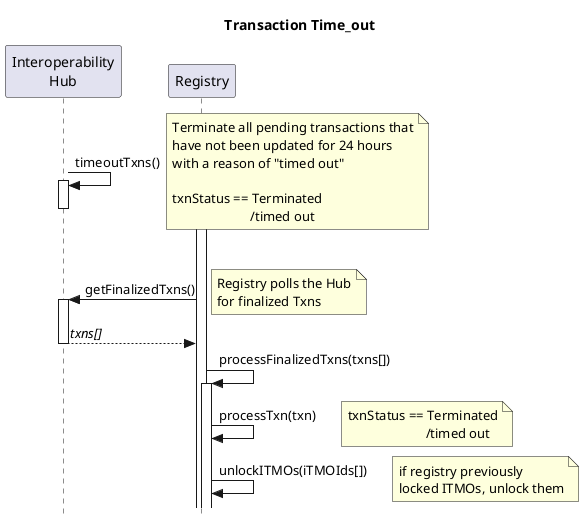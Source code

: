@startuml TxnTime_out_Sequence

title Transaction Time_out

skinparam style strictuml

participant "Interoperability\nHub" as Hub
participant "Registry" as Reg

Hub -> Hub++: timeoutTxns()
note right: Terminate all pending transactions that\nhave not been updated for 24 hours\nwith a reason of "timed out"\n\ntxnStatus == Terminated\n                       /timed out
deactivate Hub

activate Reg
Reg -> Hub++: getFinalizedTxns()
  note right: Registry polls the Hub\nfor finalized Txns
  
Reg <-- Hub: //txns[]//
deactivate Hub

Reg -> Reg: processFinalizedTxns(txns[])
activate Reg
Reg -> Reg: processTxn(txn)
note right: txnStatus == Terminated\n                       /timed out
Reg -> Reg: unlockITMOs(iTMOIds[])
note right: if registry previously\nlocked ITMOs, unlock them

@enduml
